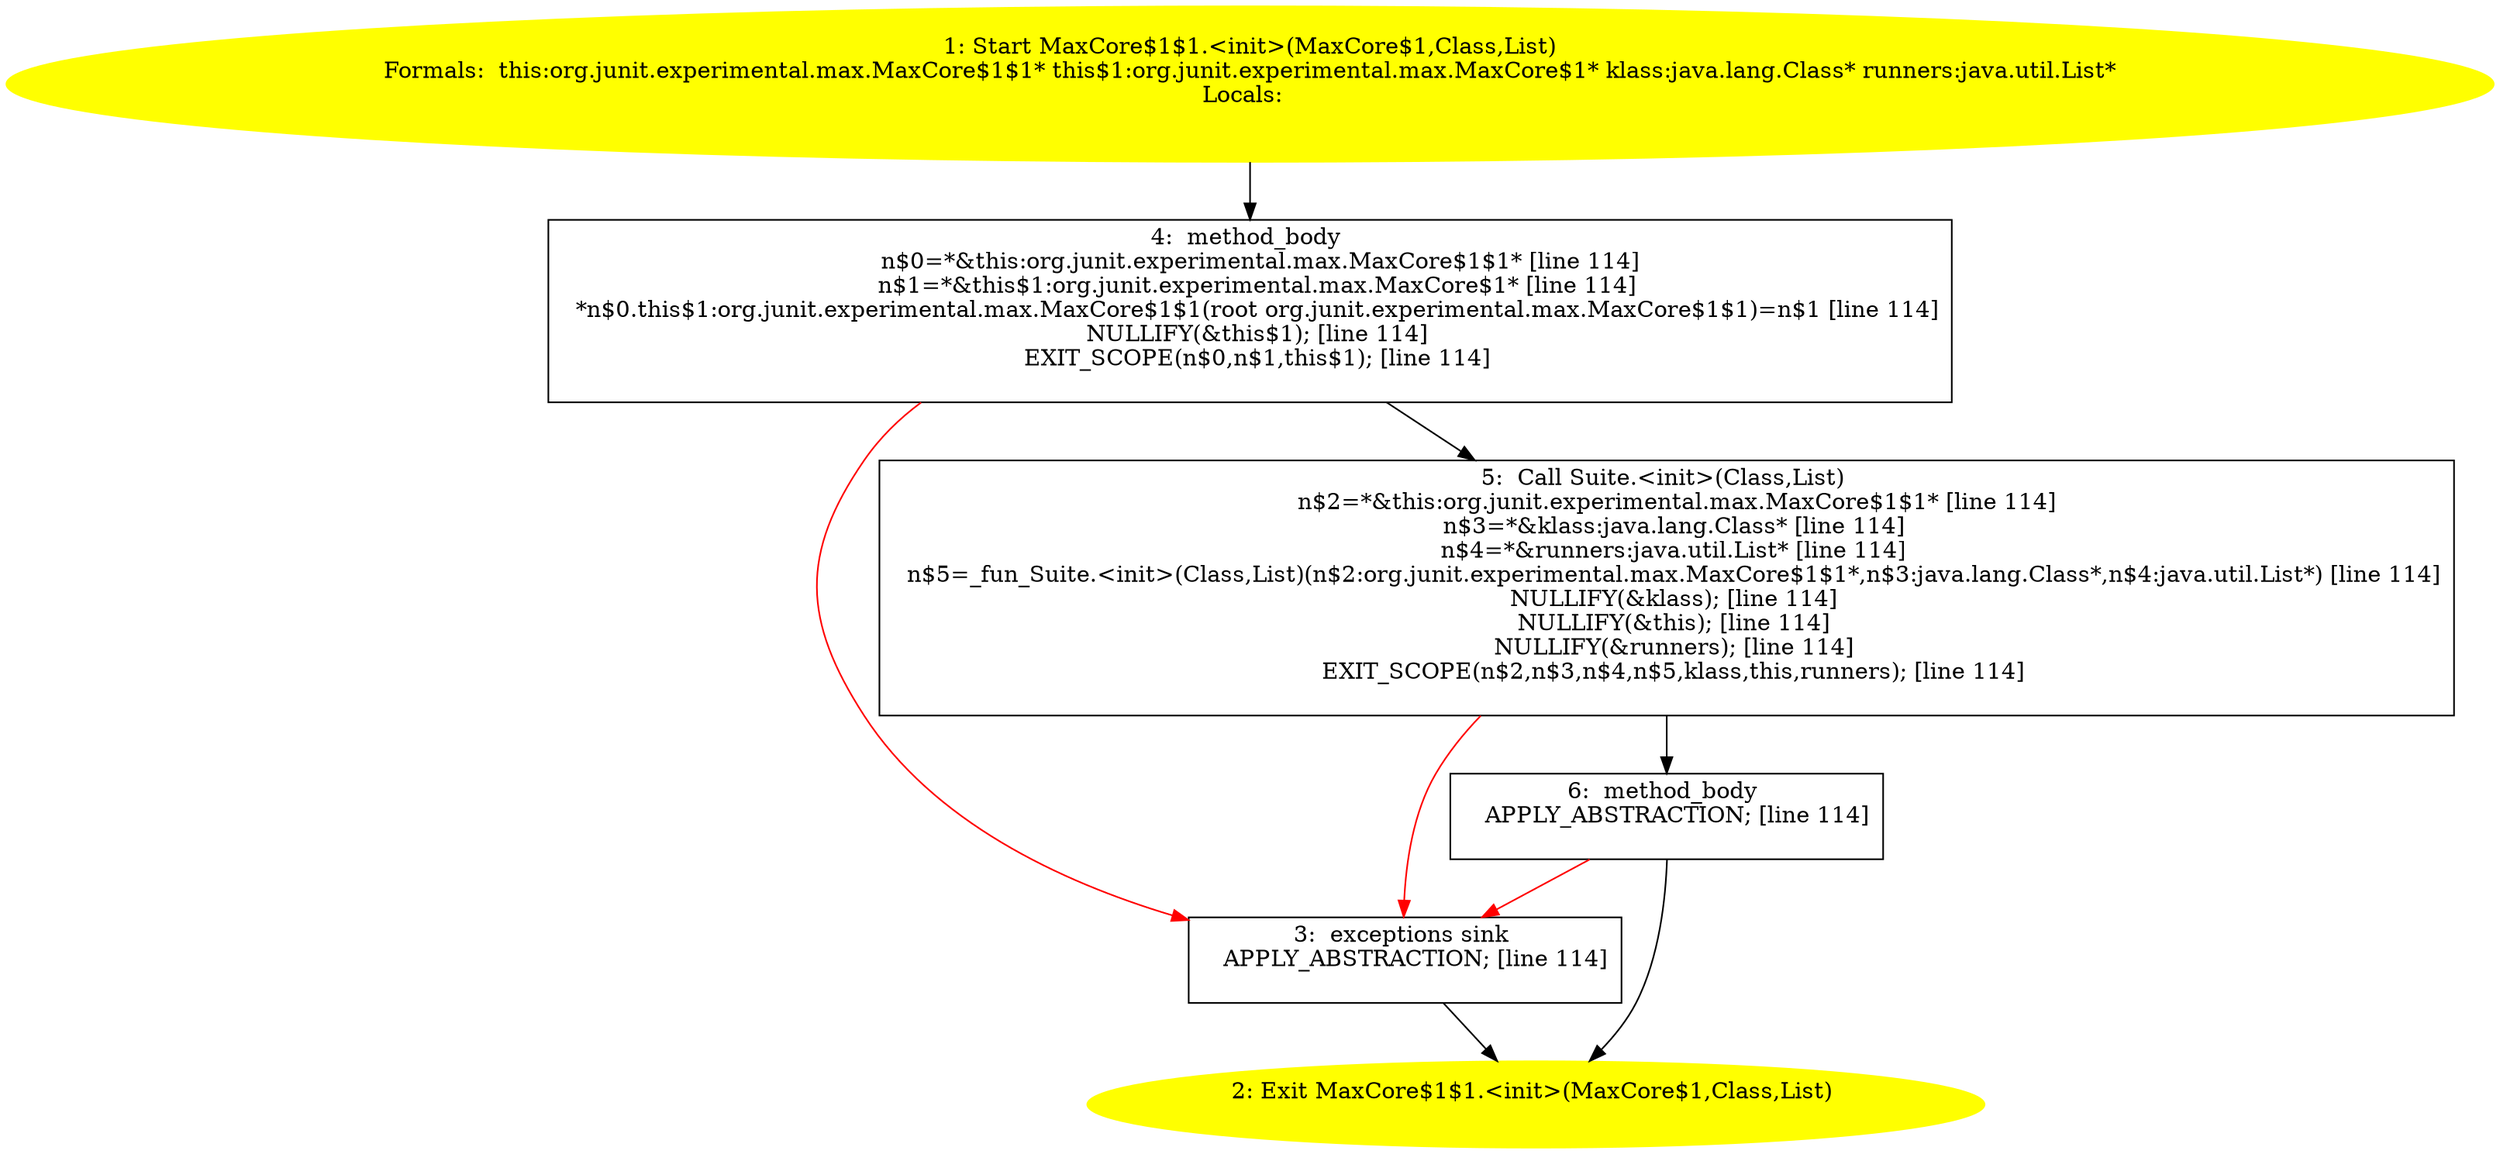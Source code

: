 /* @generated */
digraph cfg {
"org.junit.experimental.max.MaxCore$1$1.<init>(org.junit.experimental.max.MaxCore$1,java.lang.Class,j.c2bf2a1e975d87404e2eb0a20afd48c1_1" [label="1: Start MaxCore$1$1.<init>(MaxCore$1,Class,List)\nFormals:  this:org.junit.experimental.max.MaxCore$1$1* this$1:org.junit.experimental.max.MaxCore$1* klass:java.lang.Class* runners:java.util.List*\nLocals:  \n  " color=yellow style=filled]
	

	 "org.junit.experimental.max.MaxCore$1$1.<init>(org.junit.experimental.max.MaxCore$1,java.lang.Class,j.c2bf2a1e975d87404e2eb0a20afd48c1_1" -> "org.junit.experimental.max.MaxCore$1$1.<init>(org.junit.experimental.max.MaxCore$1,java.lang.Class,j.c2bf2a1e975d87404e2eb0a20afd48c1_4" ;
"org.junit.experimental.max.MaxCore$1$1.<init>(org.junit.experimental.max.MaxCore$1,java.lang.Class,j.c2bf2a1e975d87404e2eb0a20afd48c1_2" [label="2: Exit MaxCore$1$1.<init>(MaxCore$1,Class,List) \n  " color=yellow style=filled]
	

"org.junit.experimental.max.MaxCore$1$1.<init>(org.junit.experimental.max.MaxCore$1,java.lang.Class,j.c2bf2a1e975d87404e2eb0a20afd48c1_3" [label="3:  exceptions sink \n   APPLY_ABSTRACTION; [line 114]\n " shape="box"]
	

	 "org.junit.experimental.max.MaxCore$1$1.<init>(org.junit.experimental.max.MaxCore$1,java.lang.Class,j.c2bf2a1e975d87404e2eb0a20afd48c1_3" -> "org.junit.experimental.max.MaxCore$1$1.<init>(org.junit.experimental.max.MaxCore$1,java.lang.Class,j.c2bf2a1e975d87404e2eb0a20afd48c1_2" ;
"org.junit.experimental.max.MaxCore$1$1.<init>(org.junit.experimental.max.MaxCore$1,java.lang.Class,j.c2bf2a1e975d87404e2eb0a20afd48c1_4" [label="4:  method_body \n   n$0=*&this:org.junit.experimental.max.MaxCore$1$1* [line 114]\n  n$1=*&this$1:org.junit.experimental.max.MaxCore$1* [line 114]\n  *n$0.this$1:org.junit.experimental.max.MaxCore$1$1(root org.junit.experimental.max.MaxCore$1$1)=n$1 [line 114]\n  NULLIFY(&this$1); [line 114]\n  EXIT_SCOPE(n$0,n$1,this$1); [line 114]\n " shape="box"]
	

	 "org.junit.experimental.max.MaxCore$1$1.<init>(org.junit.experimental.max.MaxCore$1,java.lang.Class,j.c2bf2a1e975d87404e2eb0a20afd48c1_4" -> "org.junit.experimental.max.MaxCore$1$1.<init>(org.junit.experimental.max.MaxCore$1,java.lang.Class,j.c2bf2a1e975d87404e2eb0a20afd48c1_5" ;
	 "org.junit.experimental.max.MaxCore$1$1.<init>(org.junit.experimental.max.MaxCore$1,java.lang.Class,j.c2bf2a1e975d87404e2eb0a20afd48c1_4" -> "org.junit.experimental.max.MaxCore$1$1.<init>(org.junit.experimental.max.MaxCore$1,java.lang.Class,j.c2bf2a1e975d87404e2eb0a20afd48c1_3" [color="red" ];
"org.junit.experimental.max.MaxCore$1$1.<init>(org.junit.experimental.max.MaxCore$1,java.lang.Class,j.c2bf2a1e975d87404e2eb0a20afd48c1_5" [label="5:  Call Suite.<init>(Class,List) \n   n$2=*&this:org.junit.experimental.max.MaxCore$1$1* [line 114]\n  n$3=*&klass:java.lang.Class* [line 114]\n  n$4=*&runners:java.util.List* [line 114]\n  n$5=_fun_Suite.<init>(Class,List)(n$2:org.junit.experimental.max.MaxCore$1$1*,n$3:java.lang.Class*,n$4:java.util.List*) [line 114]\n  NULLIFY(&klass); [line 114]\n  NULLIFY(&this); [line 114]\n  NULLIFY(&runners); [line 114]\n  EXIT_SCOPE(n$2,n$3,n$4,n$5,klass,this,runners); [line 114]\n " shape="box"]
	

	 "org.junit.experimental.max.MaxCore$1$1.<init>(org.junit.experimental.max.MaxCore$1,java.lang.Class,j.c2bf2a1e975d87404e2eb0a20afd48c1_5" -> "org.junit.experimental.max.MaxCore$1$1.<init>(org.junit.experimental.max.MaxCore$1,java.lang.Class,j.c2bf2a1e975d87404e2eb0a20afd48c1_6" ;
	 "org.junit.experimental.max.MaxCore$1$1.<init>(org.junit.experimental.max.MaxCore$1,java.lang.Class,j.c2bf2a1e975d87404e2eb0a20afd48c1_5" -> "org.junit.experimental.max.MaxCore$1$1.<init>(org.junit.experimental.max.MaxCore$1,java.lang.Class,j.c2bf2a1e975d87404e2eb0a20afd48c1_3" [color="red" ];
"org.junit.experimental.max.MaxCore$1$1.<init>(org.junit.experimental.max.MaxCore$1,java.lang.Class,j.c2bf2a1e975d87404e2eb0a20afd48c1_6" [label="6:  method_body \n   APPLY_ABSTRACTION; [line 114]\n " shape="box"]
	

	 "org.junit.experimental.max.MaxCore$1$1.<init>(org.junit.experimental.max.MaxCore$1,java.lang.Class,j.c2bf2a1e975d87404e2eb0a20afd48c1_6" -> "org.junit.experimental.max.MaxCore$1$1.<init>(org.junit.experimental.max.MaxCore$1,java.lang.Class,j.c2bf2a1e975d87404e2eb0a20afd48c1_2" ;
	 "org.junit.experimental.max.MaxCore$1$1.<init>(org.junit.experimental.max.MaxCore$1,java.lang.Class,j.c2bf2a1e975d87404e2eb0a20afd48c1_6" -> "org.junit.experimental.max.MaxCore$1$1.<init>(org.junit.experimental.max.MaxCore$1,java.lang.Class,j.c2bf2a1e975d87404e2eb0a20afd48c1_3" [color="red" ];
}
